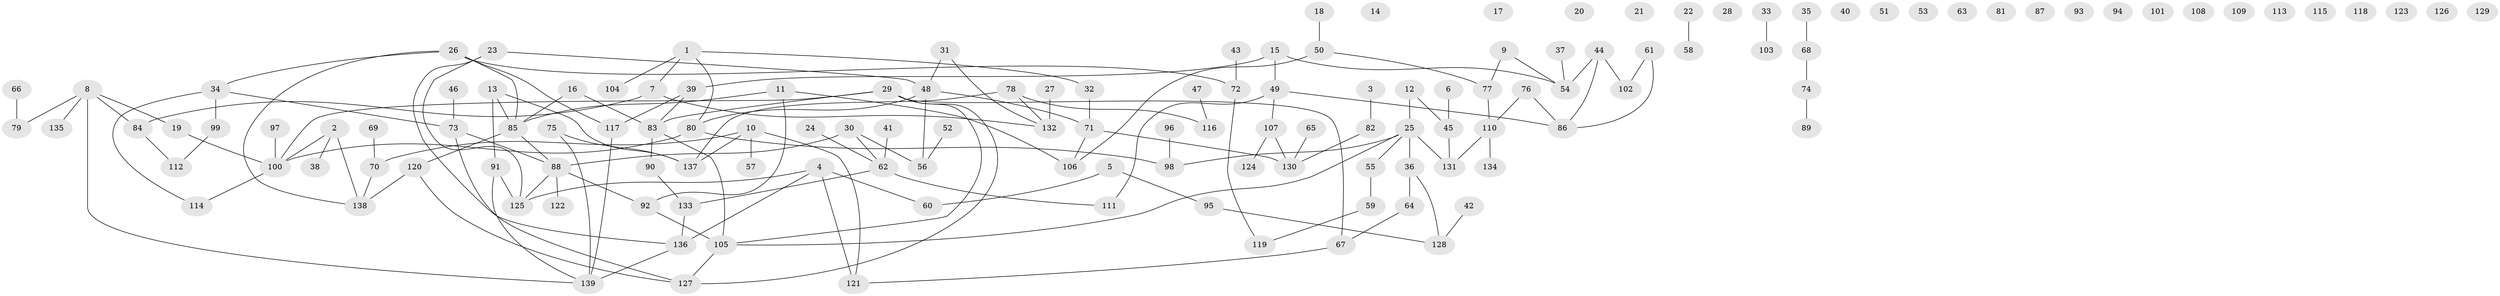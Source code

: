 // Generated by graph-tools (version 1.1) at 2025/12/03/09/25 04:12:52]
// undirected, 139 vertices, 155 edges
graph export_dot {
graph [start="1"]
  node [color=gray90,style=filled];
  1;
  2;
  3;
  4;
  5;
  6;
  7;
  8;
  9;
  10;
  11;
  12;
  13;
  14;
  15;
  16;
  17;
  18;
  19;
  20;
  21;
  22;
  23;
  24;
  25;
  26;
  27;
  28;
  29;
  30;
  31;
  32;
  33;
  34;
  35;
  36;
  37;
  38;
  39;
  40;
  41;
  42;
  43;
  44;
  45;
  46;
  47;
  48;
  49;
  50;
  51;
  52;
  53;
  54;
  55;
  56;
  57;
  58;
  59;
  60;
  61;
  62;
  63;
  64;
  65;
  66;
  67;
  68;
  69;
  70;
  71;
  72;
  73;
  74;
  75;
  76;
  77;
  78;
  79;
  80;
  81;
  82;
  83;
  84;
  85;
  86;
  87;
  88;
  89;
  90;
  91;
  92;
  93;
  94;
  95;
  96;
  97;
  98;
  99;
  100;
  101;
  102;
  103;
  104;
  105;
  106;
  107;
  108;
  109;
  110;
  111;
  112;
  113;
  114;
  115;
  116;
  117;
  118;
  119;
  120;
  121;
  122;
  123;
  124;
  125;
  126;
  127;
  128;
  129;
  130;
  131;
  132;
  133;
  134;
  135;
  136;
  137;
  138;
  139;
  1 -- 7;
  1 -- 32;
  1 -- 80;
  1 -- 104;
  2 -- 38;
  2 -- 100;
  2 -- 138;
  3 -- 82;
  4 -- 60;
  4 -- 121;
  4 -- 125;
  4 -- 136;
  5 -- 60;
  5 -- 95;
  6 -- 45;
  7 -- 84;
  7 -- 132;
  8 -- 19;
  8 -- 79;
  8 -- 84;
  8 -- 135;
  8 -- 139;
  9 -- 54;
  9 -- 77;
  10 -- 57;
  10 -- 70;
  10 -- 121;
  10 -- 137;
  11 -- 85;
  11 -- 92;
  11 -- 106;
  12 -- 25;
  12 -- 45;
  13 -- 85;
  13 -- 91;
  13 -- 137;
  15 -- 39;
  15 -- 49;
  15 -- 54;
  16 -- 83;
  16 -- 85;
  18 -- 50;
  19 -- 100;
  22 -- 58;
  23 -- 48;
  23 -- 125;
  23 -- 136;
  24 -- 62;
  25 -- 36;
  25 -- 55;
  25 -- 98;
  25 -- 105;
  25 -- 131;
  26 -- 34;
  26 -- 72;
  26 -- 85;
  26 -- 117;
  26 -- 138;
  27 -- 132;
  29 -- 67;
  29 -- 83;
  29 -- 100;
  29 -- 105;
  29 -- 127;
  30 -- 56;
  30 -- 62;
  30 -- 88;
  31 -- 48;
  31 -- 132;
  32 -- 71;
  33 -- 103;
  34 -- 73;
  34 -- 99;
  34 -- 114;
  35 -- 68;
  36 -- 64;
  36 -- 128;
  37 -- 54;
  39 -- 83;
  39 -- 117;
  41 -- 62;
  42 -- 128;
  43 -- 72;
  44 -- 54;
  44 -- 86;
  44 -- 102;
  45 -- 131;
  46 -- 73;
  47 -- 116;
  48 -- 56;
  48 -- 71;
  48 -- 80;
  49 -- 86;
  49 -- 107;
  49 -- 111;
  50 -- 77;
  50 -- 106;
  52 -- 56;
  55 -- 59;
  59 -- 119;
  61 -- 86;
  61 -- 102;
  62 -- 111;
  62 -- 133;
  64 -- 67;
  65 -- 130;
  66 -- 79;
  67 -- 121;
  68 -- 74;
  69 -- 70;
  70 -- 138;
  71 -- 106;
  71 -- 130;
  72 -- 119;
  73 -- 88;
  73 -- 127;
  74 -- 89;
  75 -- 137;
  75 -- 139;
  76 -- 86;
  76 -- 110;
  77 -- 110;
  78 -- 116;
  78 -- 132;
  78 -- 137;
  80 -- 98;
  80 -- 100;
  82 -- 130;
  83 -- 90;
  83 -- 105;
  84 -- 112;
  85 -- 88;
  85 -- 120;
  88 -- 92;
  88 -- 122;
  88 -- 125;
  90 -- 133;
  91 -- 125;
  91 -- 139;
  92 -- 105;
  95 -- 128;
  96 -- 98;
  97 -- 100;
  99 -- 112;
  100 -- 114;
  105 -- 127;
  107 -- 124;
  107 -- 130;
  110 -- 131;
  110 -- 134;
  117 -- 139;
  120 -- 127;
  120 -- 138;
  133 -- 136;
  136 -- 139;
}
